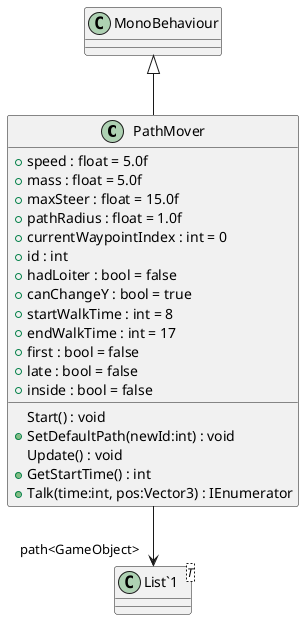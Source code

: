 @startuml
class PathMover {
    + speed : float = 5.0f
    + mass : float = 5.0f
    + maxSteer : float = 15.0f
    + pathRadius : float = 1.0f
    + currentWaypointIndex : int = 0
    + id : int
    + hadLoiter : bool = false
    + canChangeY : bool = true
    + startWalkTime : int = 8
    + endWalkTime : int = 17
    + first : bool = false
    + late : bool = false
    + inside : bool = false
    Start() : void
    + SetDefaultPath(newId:int) : void
    Update() : void
    + GetStartTime() : int
    + Talk(time:int, pos:Vector3) : IEnumerator
}
class "List`1"<T> {
}
MonoBehaviour <|-- PathMover
PathMover --> "path<GameObject>" "List`1"
@enduml
